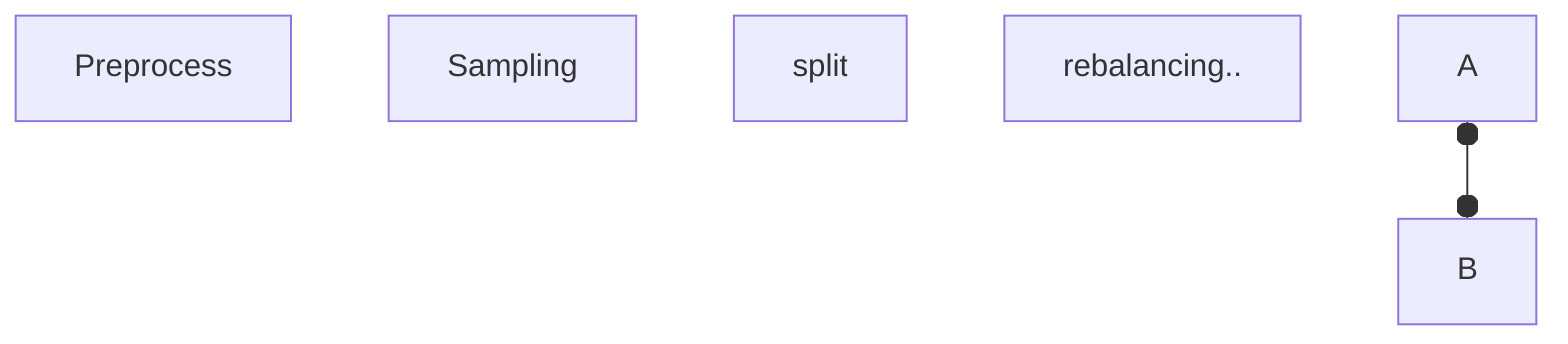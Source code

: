 flowchart TD;

    PR[Preprocess]
    SM[Sampling]
    



    split
    rebalancing..

    A o--o B